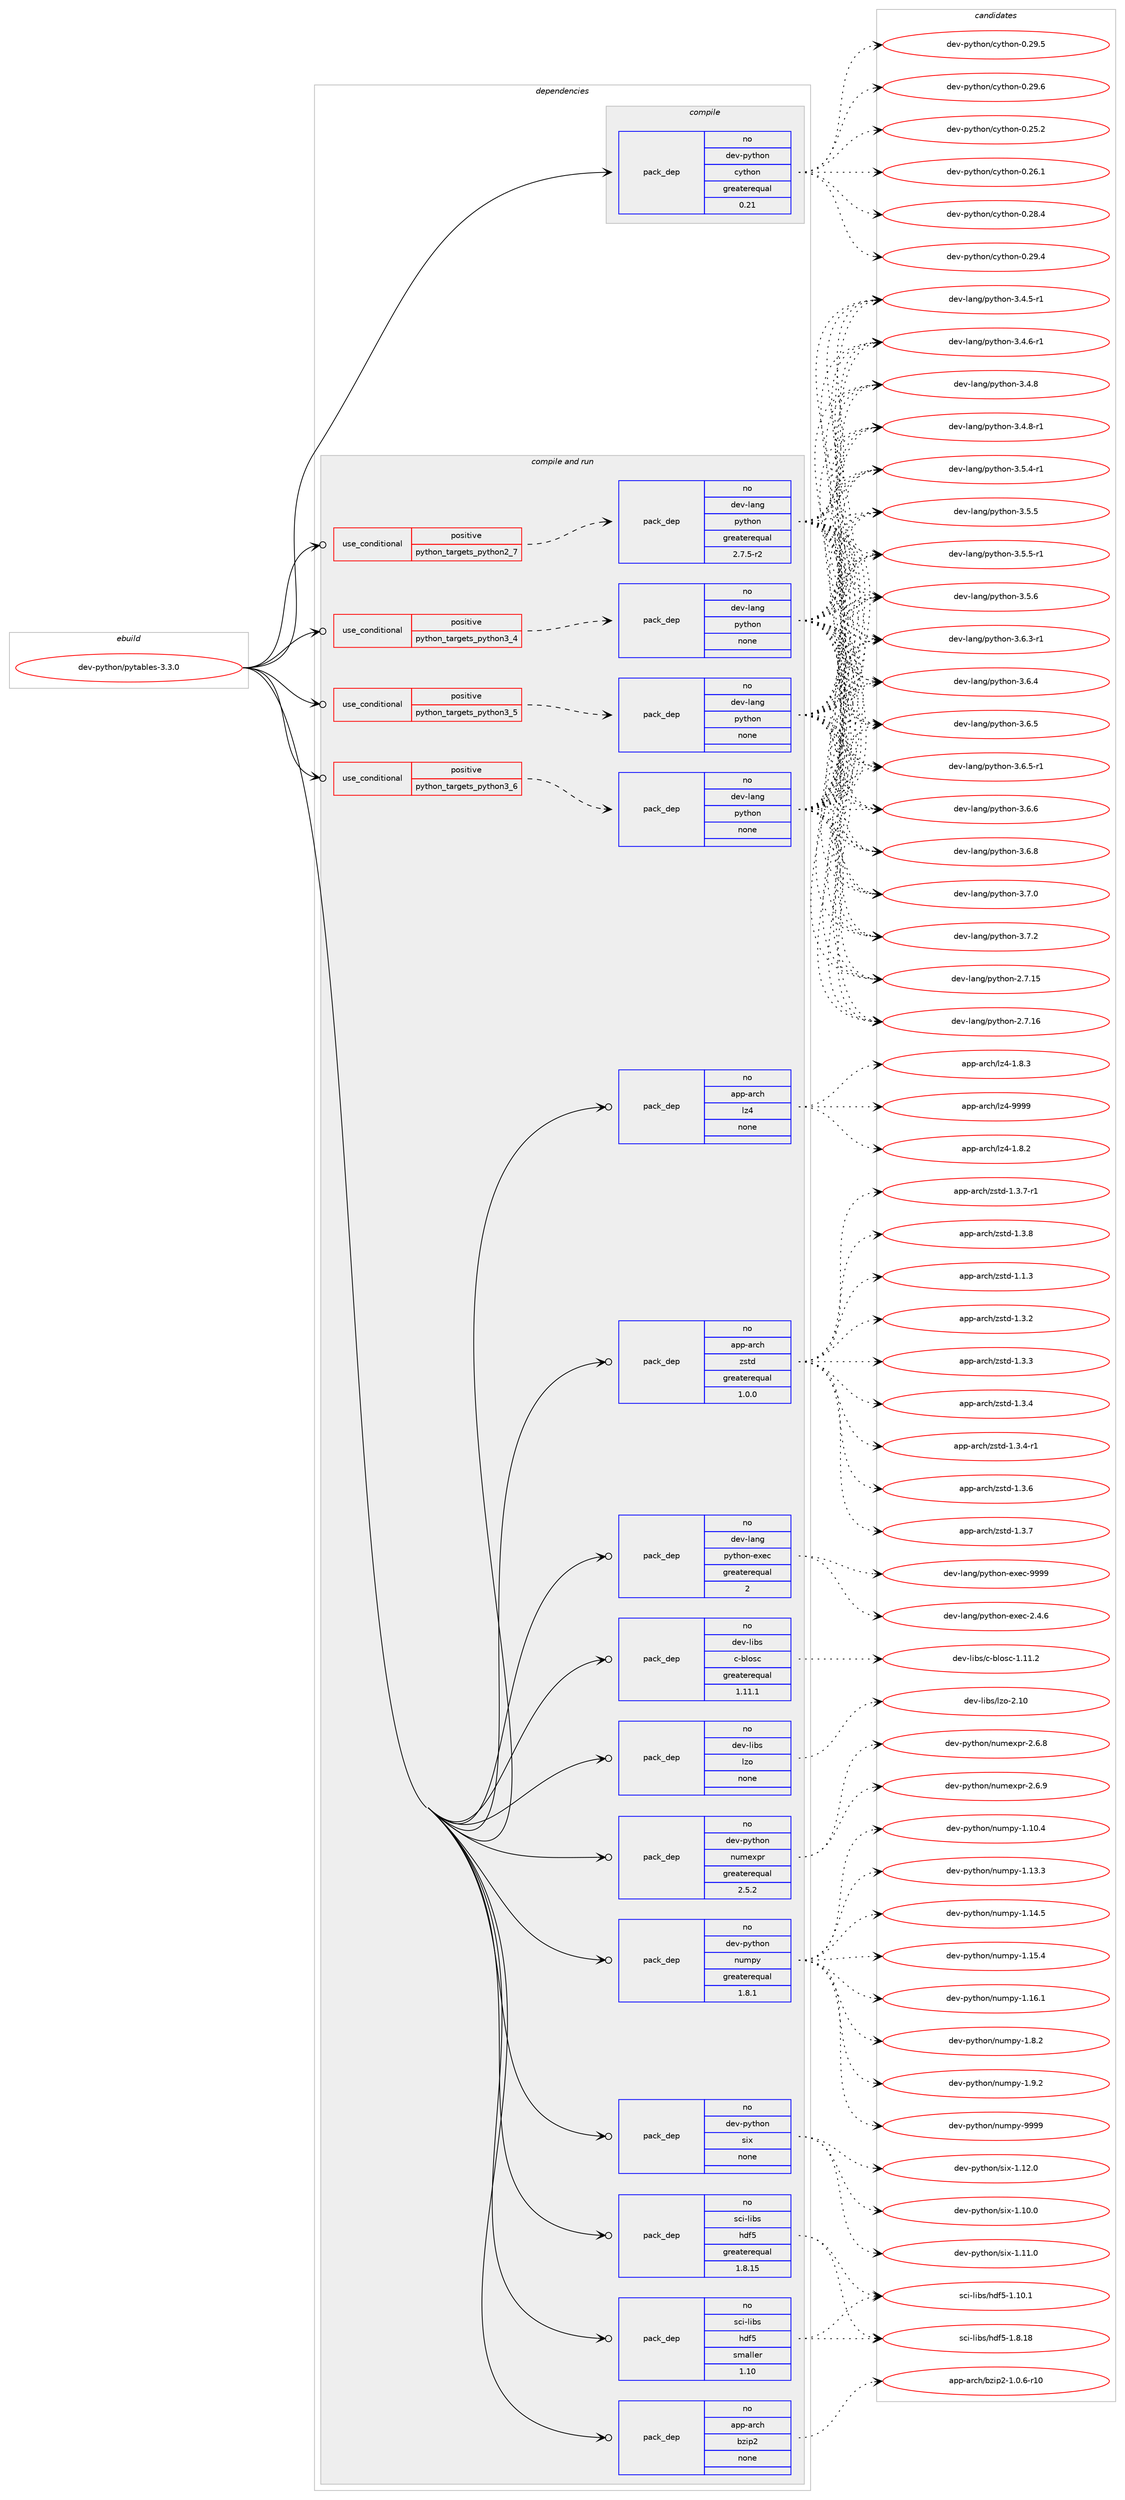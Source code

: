 digraph prolog {

# *************
# Graph options
# *************

newrank=true;
concentrate=true;
compound=true;
graph [rankdir=LR,fontname=Helvetica,fontsize=10,ranksep=1.5];#, ranksep=2.5, nodesep=0.2];
edge  [arrowhead=vee];
node  [fontname=Helvetica,fontsize=10];

# **********
# The ebuild
# **********

subgraph cluster_leftcol {
color=gray;
rank=same;
label=<<i>ebuild</i>>;
id [label="dev-python/pytables-3.3.0", color=red, width=4, href="../dev-python/pytables-3.3.0.svg"];
}

# ****************
# The dependencies
# ****************

subgraph cluster_midcol {
color=gray;
label=<<i>dependencies</i>>;
subgraph cluster_compile {
fillcolor="#eeeeee";
style=filled;
label=<<i>compile</i>>;
subgraph pack1027360 {
dependency1432603 [label=<<TABLE BORDER="0" CELLBORDER="1" CELLSPACING="0" CELLPADDING="4" WIDTH="220"><TR><TD ROWSPAN="6" CELLPADDING="30">pack_dep</TD></TR><TR><TD WIDTH="110">no</TD></TR><TR><TD>dev-python</TD></TR><TR><TD>cython</TD></TR><TR><TD>greaterequal</TD></TR><TR><TD>0.21</TD></TR></TABLE>>, shape=none, color=blue];
}
id:e -> dependency1432603:w [weight=20,style="solid",arrowhead="vee"];
}
subgraph cluster_compileandrun {
fillcolor="#eeeeee";
style=filled;
label=<<i>compile and run</i>>;
subgraph cond381899 {
dependency1432604 [label=<<TABLE BORDER="0" CELLBORDER="1" CELLSPACING="0" CELLPADDING="4"><TR><TD ROWSPAN="3" CELLPADDING="10">use_conditional</TD></TR><TR><TD>positive</TD></TR><TR><TD>python_targets_python2_7</TD></TR></TABLE>>, shape=none, color=red];
subgraph pack1027361 {
dependency1432605 [label=<<TABLE BORDER="0" CELLBORDER="1" CELLSPACING="0" CELLPADDING="4" WIDTH="220"><TR><TD ROWSPAN="6" CELLPADDING="30">pack_dep</TD></TR><TR><TD WIDTH="110">no</TD></TR><TR><TD>dev-lang</TD></TR><TR><TD>python</TD></TR><TR><TD>greaterequal</TD></TR><TR><TD>2.7.5-r2</TD></TR></TABLE>>, shape=none, color=blue];
}
dependency1432604:e -> dependency1432605:w [weight=20,style="dashed",arrowhead="vee"];
}
id:e -> dependency1432604:w [weight=20,style="solid",arrowhead="odotvee"];
subgraph cond381900 {
dependency1432606 [label=<<TABLE BORDER="0" CELLBORDER="1" CELLSPACING="0" CELLPADDING="4"><TR><TD ROWSPAN="3" CELLPADDING="10">use_conditional</TD></TR><TR><TD>positive</TD></TR><TR><TD>python_targets_python3_4</TD></TR></TABLE>>, shape=none, color=red];
subgraph pack1027362 {
dependency1432607 [label=<<TABLE BORDER="0" CELLBORDER="1" CELLSPACING="0" CELLPADDING="4" WIDTH="220"><TR><TD ROWSPAN="6" CELLPADDING="30">pack_dep</TD></TR><TR><TD WIDTH="110">no</TD></TR><TR><TD>dev-lang</TD></TR><TR><TD>python</TD></TR><TR><TD>none</TD></TR><TR><TD></TD></TR></TABLE>>, shape=none, color=blue];
}
dependency1432606:e -> dependency1432607:w [weight=20,style="dashed",arrowhead="vee"];
}
id:e -> dependency1432606:w [weight=20,style="solid",arrowhead="odotvee"];
subgraph cond381901 {
dependency1432608 [label=<<TABLE BORDER="0" CELLBORDER="1" CELLSPACING="0" CELLPADDING="4"><TR><TD ROWSPAN="3" CELLPADDING="10">use_conditional</TD></TR><TR><TD>positive</TD></TR><TR><TD>python_targets_python3_5</TD></TR></TABLE>>, shape=none, color=red];
subgraph pack1027363 {
dependency1432609 [label=<<TABLE BORDER="0" CELLBORDER="1" CELLSPACING="0" CELLPADDING="4" WIDTH="220"><TR><TD ROWSPAN="6" CELLPADDING="30">pack_dep</TD></TR><TR><TD WIDTH="110">no</TD></TR><TR><TD>dev-lang</TD></TR><TR><TD>python</TD></TR><TR><TD>none</TD></TR><TR><TD></TD></TR></TABLE>>, shape=none, color=blue];
}
dependency1432608:e -> dependency1432609:w [weight=20,style="dashed",arrowhead="vee"];
}
id:e -> dependency1432608:w [weight=20,style="solid",arrowhead="odotvee"];
subgraph cond381902 {
dependency1432610 [label=<<TABLE BORDER="0" CELLBORDER="1" CELLSPACING="0" CELLPADDING="4"><TR><TD ROWSPAN="3" CELLPADDING="10">use_conditional</TD></TR><TR><TD>positive</TD></TR><TR><TD>python_targets_python3_6</TD></TR></TABLE>>, shape=none, color=red];
subgraph pack1027364 {
dependency1432611 [label=<<TABLE BORDER="0" CELLBORDER="1" CELLSPACING="0" CELLPADDING="4" WIDTH="220"><TR><TD ROWSPAN="6" CELLPADDING="30">pack_dep</TD></TR><TR><TD WIDTH="110">no</TD></TR><TR><TD>dev-lang</TD></TR><TR><TD>python</TD></TR><TR><TD>none</TD></TR><TR><TD></TD></TR></TABLE>>, shape=none, color=blue];
}
dependency1432610:e -> dependency1432611:w [weight=20,style="dashed",arrowhead="vee"];
}
id:e -> dependency1432610:w [weight=20,style="solid",arrowhead="odotvee"];
subgraph pack1027365 {
dependency1432612 [label=<<TABLE BORDER="0" CELLBORDER="1" CELLSPACING="0" CELLPADDING="4" WIDTH="220"><TR><TD ROWSPAN="6" CELLPADDING="30">pack_dep</TD></TR><TR><TD WIDTH="110">no</TD></TR><TR><TD>app-arch</TD></TR><TR><TD>bzip2</TD></TR><TR><TD>none</TD></TR><TR><TD></TD></TR></TABLE>>, shape=none, color=blue];
}
id:e -> dependency1432612:w [weight=20,style="solid",arrowhead="odotvee"];
subgraph pack1027366 {
dependency1432613 [label=<<TABLE BORDER="0" CELLBORDER="1" CELLSPACING="0" CELLPADDING="4" WIDTH="220"><TR><TD ROWSPAN="6" CELLPADDING="30">pack_dep</TD></TR><TR><TD WIDTH="110">no</TD></TR><TR><TD>app-arch</TD></TR><TR><TD>lz4</TD></TR><TR><TD>none</TD></TR><TR><TD></TD></TR></TABLE>>, shape=none, color=blue];
}
id:e -> dependency1432613:w [weight=20,style="solid",arrowhead="odotvee"];
subgraph pack1027367 {
dependency1432614 [label=<<TABLE BORDER="0" CELLBORDER="1" CELLSPACING="0" CELLPADDING="4" WIDTH="220"><TR><TD ROWSPAN="6" CELLPADDING="30">pack_dep</TD></TR><TR><TD WIDTH="110">no</TD></TR><TR><TD>app-arch</TD></TR><TR><TD>zstd</TD></TR><TR><TD>greaterequal</TD></TR><TR><TD>1.0.0</TD></TR></TABLE>>, shape=none, color=blue];
}
id:e -> dependency1432614:w [weight=20,style="solid",arrowhead="odotvee"];
subgraph pack1027368 {
dependency1432615 [label=<<TABLE BORDER="0" CELLBORDER="1" CELLSPACING="0" CELLPADDING="4" WIDTH="220"><TR><TD ROWSPAN="6" CELLPADDING="30">pack_dep</TD></TR><TR><TD WIDTH="110">no</TD></TR><TR><TD>dev-lang</TD></TR><TR><TD>python-exec</TD></TR><TR><TD>greaterequal</TD></TR><TR><TD>2</TD></TR></TABLE>>, shape=none, color=blue];
}
id:e -> dependency1432615:w [weight=20,style="solid",arrowhead="odotvee"];
subgraph pack1027369 {
dependency1432616 [label=<<TABLE BORDER="0" CELLBORDER="1" CELLSPACING="0" CELLPADDING="4" WIDTH="220"><TR><TD ROWSPAN="6" CELLPADDING="30">pack_dep</TD></TR><TR><TD WIDTH="110">no</TD></TR><TR><TD>dev-libs</TD></TR><TR><TD>c-blosc</TD></TR><TR><TD>greaterequal</TD></TR><TR><TD>1.11.1</TD></TR></TABLE>>, shape=none, color=blue];
}
id:e -> dependency1432616:w [weight=20,style="solid",arrowhead="odotvee"];
subgraph pack1027370 {
dependency1432617 [label=<<TABLE BORDER="0" CELLBORDER="1" CELLSPACING="0" CELLPADDING="4" WIDTH="220"><TR><TD ROWSPAN="6" CELLPADDING="30">pack_dep</TD></TR><TR><TD WIDTH="110">no</TD></TR><TR><TD>dev-libs</TD></TR><TR><TD>lzo</TD></TR><TR><TD>none</TD></TR><TR><TD></TD></TR></TABLE>>, shape=none, color=blue];
}
id:e -> dependency1432617:w [weight=20,style="solid",arrowhead="odotvee"];
subgraph pack1027371 {
dependency1432618 [label=<<TABLE BORDER="0" CELLBORDER="1" CELLSPACING="0" CELLPADDING="4" WIDTH="220"><TR><TD ROWSPAN="6" CELLPADDING="30">pack_dep</TD></TR><TR><TD WIDTH="110">no</TD></TR><TR><TD>dev-python</TD></TR><TR><TD>numexpr</TD></TR><TR><TD>greaterequal</TD></TR><TR><TD>2.5.2</TD></TR></TABLE>>, shape=none, color=blue];
}
id:e -> dependency1432618:w [weight=20,style="solid",arrowhead="odotvee"];
subgraph pack1027372 {
dependency1432619 [label=<<TABLE BORDER="0" CELLBORDER="1" CELLSPACING="0" CELLPADDING="4" WIDTH="220"><TR><TD ROWSPAN="6" CELLPADDING="30">pack_dep</TD></TR><TR><TD WIDTH="110">no</TD></TR><TR><TD>dev-python</TD></TR><TR><TD>numpy</TD></TR><TR><TD>greaterequal</TD></TR><TR><TD>1.8.1</TD></TR></TABLE>>, shape=none, color=blue];
}
id:e -> dependency1432619:w [weight=20,style="solid",arrowhead="odotvee"];
subgraph pack1027373 {
dependency1432620 [label=<<TABLE BORDER="0" CELLBORDER="1" CELLSPACING="0" CELLPADDING="4" WIDTH="220"><TR><TD ROWSPAN="6" CELLPADDING="30">pack_dep</TD></TR><TR><TD WIDTH="110">no</TD></TR><TR><TD>dev-python</TD></TR><TR><TD>six</TD></TR><TR><TD>none</TD></TR><TR><TD></TD></TR></TABLE>>, shape=none, color=blue];
}
id:e -> dependency1432620:w [weight=20,style="solid",arrowhead="odotvee"];
subgraph pack1027374 {
dependency1432621 [label=<<TABLE BORDER="0" CELLBORDER="1" CELLSPACING="0" CELLPADDING="4" WIDTH="220"><TR><TD ROWSPAN="6" CELLPADDING="30">pack_dep</TD></TR><TR><TD WIDTH="110">no</TD></TR><TR><TD>sci-libs</TD></TR><TR><TD>hdf5</TD></TR><TR><TD>greaterequal</TD></TR><TR><TD>1.8.15</TD></TR></TABLE>>, shape=none, color=blue];
}
id:e -> dependency1432621:w [weight=20,style="solid",arrowhead="odotvee"];
subgraph pack1027375 {
dependency1432622 [label=<<TABLE BORDER="0" CELLBORDER="1" CELLSPACING="0" CELLPADDING="4" WIDTH="220"><TR><TD ROWSPAN="6" CELLPADDING="30">pack_dep</TD></TR><TR><TD WIDTH="110">no</TD></TR><TR><TD>sci-libs</TD></TR><TR><TD>hdf5</TD></TR><TR><TD>smaller</TD></TR><TR><TD>1.10</TD></TR></TABLE>>, shape=none, color=blue];
}
id:e -> dependency1432622:w [weight=20,style="solid",arrowhead="odotvee"];
}
subgraph cluster_run {
fillcolor="#eeeeee";
style=filled;
label=<<i>run</i>>;
}
}

# **************
# The candidates
# **************

subgraph cluster_choices {
rank=same;
color=gray;
label=<<i>candidates</i>>;

subgraph choice1027360 {
color=black;
nodesep=1;
choice10010111845112121116104111110479912111610411111045484650534650 [label="dev-python/cython-0.25.2", color=red, width=4,href="../dev-python/cython-0.25.2.svg"];
choice10010111845112121116104111110479912111610411111045484650544649 [label="dev-python/cython-0.26.1", color=red, width=4,href="../dev-python/cython-0.26.1.svg"];
choice10010111845112121116104111110479912111610411111045484650564652 [label="dev-python/cython-0.28.4", color=red, width=4,href="../dev-python/cython-0.28.4.svg"];
choice10010111845112121116104111110479912111610411111045484650574652 [label="dev-python/cython-0.29.4", color=red, width=4,href="../dev-python/cython-0.29.4.svg"];
choice10010111845112121116104111110479912111610411111045484650574653 [label="dev-python/cython-0.29.5", color=red, width=4,href="../dev-python/cython-0.29.5.svg"];
choice10010111845112121116104111110479912111610411111045484650574654 [label="dev-python/cython-0.29.6", color=red, width=4,href="../dev-python/cython-0.29.6.svg"];
dependency1432603:e -> choice10010111845112121116104111110479912111610411111045484650534650:w [style=dotted,weight="100"];
dependency1432603:e -> choice10010111845112121116104111110479912111610411111045484650544649:w [style=dotted,weight="100"];
dependency1432603:e -> choice10010111845112121116104111110479912111610411111045484650564652:w [style=dotted,weight="100"];
dependency1432603:e -> choice10010111845112121116104111110479912111610411111045484650574652:w [style=dotted,weight="100"];
dependency1432603:e -> choice10010111845112121116104111110479912111610411111045484650574653:w [style=dotted,weight="100"];
dependency1432603:e -> choice10010111845112121116104111110479912111610411111045484650574654:w [style=dotted,weight="100"];
}
subgraph choice1027361 {
color=black;
nodesep=1;
choice10010111845108971101034711212111610411111045504655464953 [label="dev-lang/python-2.7.15", color=red, width=4,href="../dev-lang/python-2.7.15.svg"];
choice10010111845108971101034711212111610411111045504655464954 [label="dev-lang/python-2.7.16", color=red, width=4,href="../dev-lang/python-2.7.16.svg"];
choice1001011184510897110103471121211161041111104551465246534511449 [label="dev-lang/python-3.4.5-r1", color=red, width=4,href="../dev-lang/python-3.4.5-r1.svg"];
choice1001011184510897110103471121211161041111104551465246544511449 [label="dev-lang/python-3.4.6-r1", color=red, width=4,href="../dev-lang/python-3.4.6-r1.svg"];
choice100101118451089711010347112121116104111110455146524656 [label="dev-lang/python-3.4.8", color=red, width=4,href="../dev-lang/python-3.4.8.svg"];
choice1001011184510897110103471121211161041111104551465246564511449 [label="dev-lang/python-3.4.8-r1", color=red, width=4,href="../dev-lang/python-3.4.8-r1.svg"];
choice1001011184510897110103471121211161041111104551465346524511449 [label="dev-lang/python-3.5.4-r1", color=red, width=4,href="../dev-lang/python-3.5.4-r1.svg"];
choice100101118451089711010347112121116104111110455146534653 [label="dev-lang/python-3.5.5", color=red, width=4,href="../dev-lang/python-3.5.5.svg"];
choice1001011184510897110103471121211161041111104551465346534511449 [label="dev-lang/python-3.5.5-r1", color=red, width=4,href="../dev-lang/python-3.5.5-r1.svg"];
choice100101118451089711010347112121116104111110455146534654 [label="dev-lang/python-3.5.6", color=red, width=4,href="../dev-lang/python-3.5.6.svg"];
choice1001011184510897110103471121211161041111104551465446514511449 [label="dev-lang/python-3.6.3-r1", color=red, width=4,href="../dev-lang/python-3.6.3-r1.svg"];
choice100101118451089711010347112121116104111110455146544652 [label="dev-lang/python-3.6.4", color=red, width=4,href="../dev-lang/python-3.6.4.svg"];
choice100101118451089711010347112121116104111110455146544653 [label="dev-lang/python-3.6.5", color=red, width=4,href="../dev-lang/python-3.6.5.svg"];
choice1001011184510897110103471121211161041111104551465446534511449 [label="dev-lang/python-3.6.5-r1", color=red, width=4,href="../dev-lang/python-3.6.5-r1.svg"];
choice100101118451089711010347112121116104111110455146544654 [label="dev-lang/python-3.6.6", color=red, width=4,href="../dev-lang/python-3.6.6.svg"];
choice100101118451089711010347112121116104111110455146544656 [label="dev-lang/python-3.6.8", color=red, width=4,href="../dev-lang/python-3.6.8.svg"];
choice100101118451089711010347112121116104111110455146554648 [label="dev-lang/python-3.7.0", color=red, width=4,href="../dev-lang/python-3.7.0.svg"];
choice100101118451089711010347112121116104111110455146554650 [label="dev-lang/python-3.7.2", color=red, width=4,href="../dev-lang/python-3.7.2.svg"];
dependency1432605:e -> choice10010111845108971101034711212111610411111045504655464953:w [style=dotted,weight="100"];
dependency1432605:e -> choice10010111845108971101034711212111610411111045504655464954:w [style=dotted,weight="100"];
dependency1432605:e -> choice1001011184510897110103471121211161041111104551465246534511449:w [style=dotted,weight="100"];
dependency1432605:e -> choice1001011184510897110103471121211161041111104551465246544511449:w [style=dotted,weight="100"];
dependency1432605:e -> choice100101118451089711010347112121116104111110455146524656:w [style=dotted,weight="100"];
dependency1432605:e -> choice1001011184510897110103471121211161041111104551465246564511449:w [style=dotted,weight="100"];
dependency1432605:e -> choice1001011184510897110103471121211161041111104551465346524511449:w [style=dotted,weight="100"];
dependency1432605:e -> choice100101118451089711010347112121116104111110455146534653:w [style=dotted,weight="100"];
dependency1432605:e -> choice1001011184510897110103471121211161041111104551465346534511449:w [style=dotted,weight="100"];
dependency1432605:e -> choice100101118451089711010347112121116104111110455146534654:w [style=dotted,weight="100"];
dependency1432605:e -> choice1001011184510897110103471121211161041111104551465446514511449:w [style=dotted,weight="100"];
dependency1432605:e -> choice100101118451089711010347112121116104111110455146544652:w [style=dotted,weight="100"];
dependency1432605:e -> choice100101118451089711010347112121116104111110455146544653:w [style=dotted,weight="100"];
dependency1432605:e -> choice1001011184510897110103471121211161041111104551465446534511449:w [style=dotted,weight="100"];
dependency1432605:e -> choice100101118451089711010347112121116104111110455146544654:w [style=dotted,weight="100"];
dependency1432605:e -> choice100101118451089711010347112121116104111110455146544656:w [style=dotted,weight="100"];
dependency1432605:e -> choice100101118451089711010347112121116104111110455146554648:w [style=dotted,weight="100"];
dependency1432605:e -> choice100101118451089711010347112121116104111110455146554650:w [style=dotted,weight="100"];
}
subgraph choice1027362 {
color=black;
nodesep=1;
choice10010111845108971101034711212111610411111045504655464953 [label="dev-lang/python-2.7.15", color=red, width=4,href="../dev-lang/python-2.7.15.svg"];
choice10010111845108971101034711212111610411111045504655464954 [label="dev-lang/python-2.7.16", color=red, width=4,href="../dev-lang/python-2.7.16.svg"];
choice1001011184510897110103471121211161041111104551465246534511449 [label="dev-lang/python-3.4.5-r1", color=red, width=4,href="../dev-lang/python-3.4.5-r1.svg"];
choice1001011184510897110103471121211161041111104551465246544511449 [label="dev-lang/python-3.4.6-r1", color=red, width=4,href="../dev-lang/python-3.4.6-r1.svg"];
choice100101118451089711010347112121116104111110455146524656 [label="dev-lang/python-3.4.8", color=red, width=4,href="../dev-lang/python-3.4.8.svg"];
choice1001011184510897110103471121211161041111104551465246564511449 [label="dev-lang/python-3.4.8-r1", color=red, width=4,href="../dev-lang/python-3.4.8-r1.svg"];
choice1001011184510897110103471121211161041111104551465346524511449 [label="dev-lang/python-3.5.4-r1", color=red, width=4,href="../dev-lang/python-3.5.4-r1.svg"];
choice100101118451089711010347112121116104111110455146534653 [label="dev-lang/python-3.5.5", color=red, width=4,href="../dev-lang/python-3.5.5.svg"];
choice1001011184510897110103471121211161041111104551465346534511449 [label="dev-lang/python-3.5.5-r1", color=red, width=4,href="../dev-lang/python-3.5.5-r1.svg"];
choice100101118451089711010347112121116104111110455146534654 [label="dev-lang/python-3.5.6", color=red, width=4,href="../dev-lang/python-3.5.6.svg"];
choice1001011184510897110103471121211161041111104551465446514511449 [label="dev-lang/python-3.6.3-r1", color=red, width=4,href="../dev-lang/python-3.6.3-r1.svg"];
choice100101118451089711010347112121116104111110455146544652 [label="dev-lang/python-3.6.4", color=red, width=4,href="../dev-lang/python-3.6.4.svg"];
choice100101118451089711010347112121116104111110455146544653 [label="dev-lang/python-3.6.5", color=red, width=4,href="../dev-lang/python-3.6.5.svg"];
choice1001011184510897110103471121211161041111104551465446534511449 [label="dev-lang/python-3.6.5-r1", color=red, width=4,href="../dev-lang/python-3.6.5-r1.svg"];
choice100101118451089711010347112121116104111110455146544654 [label="dev-lang/python-3.6.6", color=red, width=4,href="../dev-lang/python-3.6.6.svg"];
choice100101118451089711010347112121116104111110455146544656 [label="dev-lang/python-3.6.8", color=red, width=4,href="../dev-lang/python-3.6.8.svg"];
choice100101118451089711010347112121116104111110455146554648 [label="dev-lang/python-3.7.0", color=red, width=4,href="../dev-lang/python-3.7.0.svg"];
choice100101118451089711010347112121116104111110455146554650 [label="dev-lang/python-3.7.2", color=red, width=4,href="../dev-lang/python-3.7.2.svg"];
dependency1432607:e -> choice10010111845108971101034711212111610411111045504655464953:w [style=dotted,weight="100"];
dependency1432607:e -> choice10010111845108971101034711212111610411111045504655464954:w [style=dotted,weight="100"];
dependency1432607:e -> choice1001011184510897110103471121211161041111104551465246534511449:w [style=dotted,weight="100"];
dependency1432607:e -> choice1001011184510897110103471121211161041111104551465246544511449:w [style=dotted,weight="100"];
dependency1432607:e -> choice100101118451089711010347112121116104111110455146524656:w [style=dotted,weight="100"];
dependency1432607:e -> choice1001011184510897110103471121211161041111104551465246564511449:w [style=dotted,weight="100"];
dependency1432607:e -> choice1001011184510897110103471121211161041111104551465346524511449:w [style=dotted,weight="100"];
dependency1432607:e -> choice100101118451089711010347112121116104111110455146534653:w [style=dotted,weight="100"];
dependency1432607:e -> choice1001011184510897110103471121211161041111104551465346534511449:w [style=dotted,weight="100"];
dependency1432607:e -> choice100101118451089711010347112121116104111110455146534654:w [style=dotted,weight="100"];
dependency1432607:e -> choice1001011184510897110103471121211161041111104551465446514511449:w [style=dotted,weight="100"];
dependency1432607:e -> choice100101118451089711010347112121116104111110455146544652:w [style=dotted,weight="100"];
dependency1432607:e -> choice100101118451089711010347112121116104111110455146544653:w [style=dotted,weight="100"];
dependency1432607:e -> choice1001011184510897110103471121211161041111104551465446534511449:w [style=dotted,weight="100"];
dependency1432607:e -> choice100101118451089711010347112121116104111110455146544654:w [style=dotted,weight="100"];
dependency1432607:e -> choice100101118451089711010347112121116104111110455146544656:w [style=dotted,weight="100"];
dependency1432607:e -> choice100101118451089711010347112121116104111110455146554648:w [style=dotted,weight="100"];
dependency1432607:e -> choice100101118451089711010347112121116104111110455146554650:w [style=dotted,weight="100"];
}
subgraph choice1027363 {
color=black;
nodesep=1;
choice10010111845108971101034711212111610411111045504655464953 [label="dev-lang/python-2.7.15", color=red, width=4,href="../dev-lang/python-2.7.15.svg"];
choice10010111845108971101034711212111610411111045504655464954 [label="dev-lang/python-2.7.16", color=red, width=4,href="../dev-lang/python-2.7.16.svg"];
choice1001011184510897110103471121211161041111104551465246534511449 [label="dev-lang/python-3.4.5-r1", color=red, width=4,href="../dev-lang/python-3.4.5-r1.svg"];
choice1001011184510897110103471121211161041111104551465246544511449 [label="dev-lang/python-3.4.6-r1", color=red, width=4,href="../dev-lang/python-3.4.6-r1.svg"];
choice100101118451089711010347112121116104111110455146524656 [label="dev-lang/python-3.4.8", color=red, width=4,href="../dev-lang/python-3.4.8.svg"];
choice1001011184510897110103471121211161041111104551465246564511449 [label="dev-lang/python-3.4.8-r1", color=red, width=4,href="../dev-lang/python-3.4.8-r1.svg"];
choice1001011184510897110103471121211161041111104551465346524511449 [label="dev-lang/python-3.5.4-r1", color=red, width=4,href="../dev-lang/python-3.5.4-r1.svg"];
choice100101118451089711010347112121116104111110455146534653 [label="dev-lang/python-3.5.5", color=red, width=4,href="../dev-lang/python-3.5.5.svg"];
choice1001011184510897110103471121211161041111104551465346534511449 [label="dev-lang/python-3.5.5-r1", color=red, width=4,href="../dev-lang/python-3.5.5-r1.svg"];
choice100101118451089711010347112121116104111110455146534654 [label="dev-lang/python-3.5.6", color=red, width=4,href="../dev-lang/python-3.5.6.svg"];
choice1001011184510897110103471121211161041111104551465446514511449 [label="dev-lang/python-3.6.3-r1", color=red, width=4,href="../dev-lang/python-3.6.3-r1.svg"];
choice100101118451089711010347112121116104111110455146544652 [label="dev-lang/python-3.6.4", color=red, width=4,href="../dev-lang/python-3.6.4.svg"];
choice100101118451089711010347112121116104111110455146544653 [label="dev-lang/python-3.6.5", color=red, width=4,href="../dev-lang/python-3.6.5.svg"];
choice1001011184510897110103471121211161041111104551465446534511449 [label="dev-lang/python-3.6.5-r1", color=red, width=4,href="../dev-lang/python-3.6.5-r1.svg"];
choice100101118451089711010347112121116104111110455146544654 [label="dev-lang/python-3.6.6", color=red, width=4,href="../dev-lang/python-3.6.6.svg"];
choice100101118451089711010347112121116104111110455146544656 [label="dev-lang/python-3.6.8", color=red, width=4,href="../dev-lang/python-3.6.8.svg"];
choice100101118451089711010347112121116104111110455146554648 [label="dev-lang/python-3.7.0", color=red, width=4,href="../dev-lang/python-3.7.0.svg"];
choice100101118451089711010347112121116104111110455146554650 [label="dev-lang/python-3.7.2", color=red, width=4,href="../dev-lang/python-3.7.2.svg"];
dependency1432609:e -> choice10010111845108971101034711212111610411111045504655464953:w [style=dotted,weight="100"];
dependency1432609:e -> choice10010111845108971101034711212111610411111045504655464954:w [style=dotted,weight="100"];
dependency1432609:e -> choice1001011184510897110103471121211161041111104551465246534511449:w [style=dotted,weight="100"];
dependency1432609:e -> choice1001011184510897110103471121211161041111104551465246544511449:w [style=dotted,weight="100"];
dependency1432609:e -> choice100101118451089711010347112121116104111110455146524656:w [style=dotted,weight="100"];
dependency1432609:e -> choice1001011184510897110103471121211161041111104551465246564511449:w [style=dotted,weight="100"];
dependency1432609:e -> choice1001011184510897110103471121211161041111104551465346524511449:w [style=dotted,weight="100"];
dependency1432609:e -> choice100101118451089711010347112121116104111110455146534653:w [style=dotted,weight="100"];
dependency1432609:e -> choice1001011184510897110103471121211161041111104551465346534511449:w [style=dotted,weight="100"];
dependency1432609:e -> choice100101118451089711010347112121116104111110455146534654:w [style=dotted,weight="100"];
dependency1432609:e -> choice1001011184510897110103471121211161041111104551465446514511449:w [style=dotted,weight="100"];
dependency1432609:e -> choice100101118451089711010347112121116104111110455146544652:w [style=dotted,weight="100"];
dependency1432609:e -> choice100101118451089711010347112121116104111110455146544653:w [style=dotted,weight="100"];
dependency1432609:e -> choice1001011184510897110103471121211161041111104551465446534511449:w [style=dotted,weight="100"];
dependency1432609:e -> choice100101118451089711010347112121116104111110455146544654:w [style=dotted,weight="100"];
dependency1432609:e -> choice100101118451089711010347112121116104111110455146544656:w [style=dotted,weight="100"];
dependency1432609:e -> choice100101118451089711010347112121116104111110455146554648:w [style=dotted,weight="100"];
dependency1432609:e -> choice100101118451089711010347112121116104111110455146554650:w [style=dotted,weight="100"];
}
subgraph choice1027364 {
color=black;
nodesep=1;
choice10010111845108971101034711212111610411111045504655464953 [label="dev-lang/python-2.7.15", color=red, width=4,href="../dev-lang/python-2.7.15.svg"];
choice10010111845108971101034711212111610411111045504655464954 [label="dev-lang/python-2.7.16", color=red, width=4,href="../dev-lang/python-2.7.16.svg"];
choice1001011184510897110103471121211161041111104551465246534511449 [label="dev-lang/python-3.4.5-r1", color=red, width=4,href="../dev-lang/python-3.4.5-r1.svg"];
choice1001011184510897110103471121211161041111104551465246544511449 [label="dev-lang/python-3.4.6-r1", color=red, width=4,href="../dev-lang/python-3.4.6-r1.svg"];
choice100101118451089711010347112121116104111110455146524656 [label="dev-lang/python-3.4.8", color=red, width=4,href="../dev-lang/python-3.4.8.svg"];
choice1001011184510897110103471121211161041111104551465246564511449 [label="dev-lang/python-3.4.8-r1", color=red, width=4,href="../dev-lang/python-3.4.8-r1.svg"];
choice1001011184510897110103471121211161041111104551465346524511449 [label="dev-lang/python-3.5.4-r1", color=red, width=4,href="../dev-lang/python-3.5.4-r1.svg"];
choice100101118451089711010347112121116104111110455146534653 [label="dev-lang/python-3.5.5", color=red, width=4,href="../dev-lang/python-3.5.5.svg"];
choice1001011184510897110103471121211161041111104551465346534511449 [label="dev-lang/python-3.5.5-r1", color=red, width=4,href="../dev-lang/python-3.5.5-r1.svg"];
choice100101118451089711010347112121116104111110455146534654 [label="dev-lang/python-3.5.6", color=red, width=4,href="../dev-lang/python-3.5.6.svg"];
choice1001011184510897110103471121211161041111104551465446514511449 [label="dev-lang/python-3.6.3-r1", color=red, width=4,href="../dev-lang/python-3.6.3-r1.svg"];
choice100101118451089711010347112121116104111110455146544652 [label="dev-lang/python-3.6.4", color=red, width=4,href="../dev-lang/python-3.6.4.svg"];
choice100101118451089711010347112121116104111110455146544653 [label="dev-lang/python-3.6.5", color=red, width=4,href="../dev-lang/python-3.6.5.svg"];
choice1001011184510897110103471121211161041111104551465446534511449 [label="dev-lang/python-3.6.5-r1", color=red, width=4,href="../dev-lang/python-3.6.5-r1.svg"];
choice100101118451089711010347112121116104111110455146544654 [label="dev-lang/python-3.6.6", color=red, width=4,href="../dev-lang/python-3.6.6.svg"];
choice100101118451089711010347112121116104111110455146544656 [label="dev-lang/python-3.6.8", color=red, width=4,href="../dev-lang/python-3.6.8.svg"];
choice100101118451089711010347112121116104111110455146554648 [label="dev-lang/python-3.7.0", color=red, width=4,href="../dev-lang/python-3.7.0.svg"];
choice100101118451089711010347112121116104111110455146554650 [label="dev-lang/python-3.7.2", color=red, width=4,href="../dev-lang/python-3.7.2.svg"];
dependency1432611:e -> choice10010111845108971101034711212111610411111045504655464953:w [style=dotted,weight="100"];
dependency1432611:e -> choice10010111845108971101034711212111610411111045504655464954:w [style=dotted,weight="100"];
dependency1432611:e -> choice1001011184510897110103471121211161041111104551465246534511449:w [style=dotted,weight="100"];
dependency1432611:e -> choice1001011184510897110103471121211161041111104551465246544511449:w [style=dotted,weight="100"];
dependency1432611:e -> choice100101118451089711010347112121116104111110455146524656:w [style=dotted,weight="100"];
dependency1432611:e -> choice1001011184510897110103471121211161041111104551465246564511449:w [style=dotted,weight="100"];
dependency1432611:e -> choice1001011184510897110103471121211161041111104551465346524511449:w [style=dotted,weight="100"];
dependency1432611:e -> choice100101118451089711010347112121116104111110455146534653:w [style=dotted,weight="100"];
dependency1432611:e -> choice1001011184510897110103471121211161041111104551465346534511449:w [style=dotted,weight="100"];
dependency1432611:e -> choice100101118451089711010347112121116104111110455146534654:w [style=dotted,weight="100"];
dependency1432611:e -> choice1001011184510897110103471121211161041111104551465446514511449:w [style=dotted,weight="100"];
dependency1432611:e -> choice100101118451089711010347112121116104111110455146544652:w [style=dotted,weight="100"];
dependency1432611:e -> choice100101118451089711010347112121116104111110455146544653:w [style=dotted,weight="100"];
dependency1432611:e -> choice1001011184510897110103471121211161041111104551465446534511449:w [style=dotted,weight="100"];
dependency1432611:e -> choice100101118451089711010347112121116104111110455146544654:w [style=dotted,weight="100"];
dependency1432611:e -> choice100101118451089711010347112121116104111110455146544656:w [style=dotted,weight="100"];
dependency1432611:e -> choice100101118451089711010347112121116104111110455146554648:w [style=dotted,weight="100"];
dependency1432611:e -> choice100101118451089711010347112121116104111110455146554650:w [style=dotted,weight="100"];
}
subgraph choice1027365 {
color=black;
nodesep=1;
choice97112112459711499104479812210511250454946484654451144948 [label="app-arch/bzip2-1.0.6-r10", color=red, width=4,href="../app-arch/bzip2-1.0.6-r10.svg"];
dependency1432612:e -> choice97112112459711499104479812210511250454946484654451144948:w [style=dotted,weight="100"];
}
subgraph choice1027366 {
color=black;
nodesep=1;
choice971121124597114991044710812252454946564650 [label="app-arch/lz4-1.8.2", color=red, width=4,href="../app-arch/lz4-1.8.2.svg"];
choice971121124597114991044710812252454946564651 [label="app-arch/lz4-1.8.3", color=red, width=4,href="../app-arch/lz4-1.8.3.svg"];
choice9711211245971149910447108122524557575757 [label="app-arch/lz4-9999", color=red, width=4,href="../app-arch/lz4-9999.svg"];
dependency1432613:e -> choice971121124597114991044710812252454946564650:w [style=dotted,weight="100"];
dependency1432613:e -> choice971121124597114991044710812252454946564651:w [style=dotted,weight="100"];
dependency1432613:e -> choice9711211245971149910447108122524557575757:w [style=dotted,weight="100"];
}
subgraph choice1027367 {
color=black;
nodesep=1;
choice9711211245971149910447122115116100454946494651 [label="app-arch/zstd-1.1.3", color=red, width=4,href="../app-arch/zstd-1.1.3.svg"];
choice9711211245971149910447122115116100454946514650 [label="app-arch/zstd-1.3.2", color=red, width=4,href="../app-arch/zstd-1.3.2.svg"];
choice9711211245971149910447122115116100454946514651 [label="app-arch/zstd-1.3.3", color=red, width=4,href="../app-arch/zstd-1.3.3.svg"];
choice9711211245971149910447122115116100454946514652 [label="app-arch/zstd-1.3.4", color=red, width=4,href="../app-arch/zstd-1.3.4.svg"];
choice97112112459711499104471221151161004549465146524511449 [label="app-arch/zstd-1.3.4-r1", color=red, width=4,href="../app-arch/zstd-1.3.4-r1.svg"];
choice9711211245971149910447122115116100454946514654 [label="app-arch/zstd-1.3.6", color=red, width=4,href="../app-arch/zstd-1.3.6.svg"];
choice9711211245971149910447122115116100454946514655 [label="app-arch/zstd-1.3.7", color=red, width=4,href="../app-arch/zstd-1.3.7.svg"];
choice97112112459711499104471221151161004549465146554511449 [label="app-arch/zstd-1.3.7-r1", color=red, width=4,href="../app-arch/zstd-1.3.7-r1.svg"];
choice9711211245971149910447122115116100454946514656 [label="app-arch/zstd-1.3.8", color=red, width=4,href="../app-arch/zstd-1.3.8.svg"];
dependency1432614:e -> choice9711211245971149910447122115116100454946494651:w [style=dotted,weight="100"];
dependency1432614:e -> choice9711211245971149910447122115116100454946514650:w [style=dotted,weight="100"];
dependency1432614:e -> choice9711211245971149910447122115116100454946514651:w [style=dotted,weight="100"];
dependency1432614:e -> choice9711211245971149910447122115116100454946514652:w [style=dotted,weight="100"];
dependency1432614:e -> choice97112112459711499104471221151161004549465146524511449:w [style=dotted,weight="100"];
dependency1432614:e -> choice9711211245971149910447122115116100454946514654:w [style=dotted,weight="100"];
dependency1432614:e -> choice9711211245971149910447122115116100454946514655:w [style=dotted,weight="100"];
dependency1432614:e -> choice97112112459711499104471221151161004549465146554511449:w [style=dotted,weight="100"];
dependency1432614:e -> choice9711211245971149910447122115116100454946514656:w [style=dotted,weight="100"];
}
subgraph choice1027368 {
color=black;
nodesep=1;
choice1001011184510897110103471121211161041111104510112010199455046524654 [label="dev-lang/python-exec-2.4.6", color=red, width=4,href="../dev-lang/python-exec-2.4.6.svg"];
choice10010111845108971101034711212111610411111045101120101994557575757 [label="dev-lang/python-exec-9999", color=red, width=4,href="../dev-lang/python-exec-9999.svg"];
dependency1432615:e -> choice1001011184510897110103471121211161041111104510112010199455046524654:w [style=dotted,weight="100"];
dependency1432615:e -> choice10010111845108971101034711212111610411111045101120101994557575757:w [style=dotted,weight="100"];
}
subgraph choice1027369 {
color=black;
nodesep=1;
choice1001011184510810598115479945981081111159945494649494650 [label="dev-libs/c-blosc-1.11.2", color=red, width=4,href="../dev-libs/c-blosc-1.11.2.svg"];
dependency1432616:e -> choice1001011184510810598115479945981081111159945494649494650:w [style=dotted,weight="100"];
}
subgraph choice1027370 {
color=black;
nodesep=1;
choice1001011184510810598115471081221114550464948 [label="dev-libs/lzo-2.10", color=red, width=4,href="../dev-libs/lzo-2.10.svg"];
dependency1432617:e -> choice1001011184510810598115471081221114550464948:w [style=dotted,weight="100"];
}
subgraph choice1027371 {
color=black;
nodesep=1;
choice1001011184511212111610411111047110117109101120112114455046544656 [label="dev-python/numexpr-2.6.8", color=red, width=4,href="../dev-python/numexpr-2.6.8.svg"];
choice1001011184511212111610411111047110117109101120112114455046544657 [label="dev-python/numexpr-2.6.9", color=red, width=4,href="../dev-python/numexpr-2.6.9.svg"];
dependency1432618:e -> choice1001011184511212111610411111047110117109101120112114455046544656:w [style=dotted,weight="100"];
dependency1432618:e -> choice1001011184511212111610411111047110117109101120112114455046544657:w [style=dotted,weight="100"];
}
subgraph choice1027372 {
color=black;
nodesep=1;
choice100101118451121211161041111104711011710911212145494649484652 [label="dev-python/numpy-1.10.4", color=red, width=4,href="../dev-python/numpy-1.10.4.svg"];
choice100101118451121211161041111104711011710911212145494649514651 [label="dev-python/numpy-1.13.3", color=red, width=4,href="../dev-python/numpy-1.13.3.svg"];
choice100101118451121211161041111104711011710911212145494649524653 [label="dev-python/numpy-1.14.5", color=red, width=4,href="../dev-python/numpy-1.14.5.svg"];
choice100101118451121211161041111104711011710911212145494649534652 [label="dev-python/numpy-1.15.4", color=red, width=4,href="../dev-python/numpy-1.15.4.svg"];
choice100101118451121211161041111104711011710911212145494649544649 [label="dev-python/numpy-1.16.1", color=red, width=4,href="../dev-python/numpy-1.16.1.svg"];
choice1001011184511212111610411111047110117109112121454946564650 [label="dev-python/numpy-1.8.2", color=red, width=4,href="../dev-python/numpy-1.8.2.svg"];
choice1001011184511212111610411111047110117109112121454946574650 [label="dev-python/numpy-1.9.2", color=red, width=4,href="../dev-python/numpy-1.9.2.svg"];
choice10010111845112121116104111110471101171091121214557575757 [label="dev-python/numpy-9999", color=red, width=4,href="../dev-python/numpy-9999.svg"];
dependency1432619:e -> choice100101118451121211161041111104711011710911212145494649484652:w [style=dotted,weight="100"];
dependency1432619:e -> choice100101118451121211161041111104711011710911212145494649514651:w [style=dotted,weight="100"];
dependency1432619:e -> choice100101118451121211161041111104711011710911212145494649524653:w [style=dotted,weight="100"];
dependency1432619:e -> choice100101118451121211161041111104711011710911212145494649534652:w [style=dotted,weight="100"];
dependency1432619:e -> choice100101118451121211161041111104711011710911212145494649544649:w [style=dotted,weight="100"];
dependency1432619:e -> choice1001011184511212111610411111047110117109112121454946564650:w [style=dotted,weight="100"];
dependency1432619:e -> choice1001011184511212111610411111047110117109112121454946574650:w [style=dotted,weight="100"];
dependency1432619:e -> choice10010111845112121116104111110471101171091121214557575757:w [style=dotted,weight="100"];
}
subgraph choice1027373 {
color=black;
nodesep=1;
choice100101118451121211161041111104711510512045494649484648 [label="dev-python/six-1.10.0", color=red, width=4,href="../dev-python/six-1.10.0.svg"];
choice100101118451121211161041111104711510512045494649494648 [label="dev-python/six-1.11.0", color=red, width=4,href="../dev-python/six-1.11.0.svg"];
choice100101118451121211161041111104711510512045494649504648 [label="dev-python/six-1.12.0", color=red, width=4,href="../dev-python/six-1.12.0.svg"];
dependency1432620:e -> choice100101118451121211161041111104711510512045494649484648:w [style=dotted,weight="100"];
dependency1432620:e -> choice100101118451121211161041111104711510512045494649494648:w [style=dotted,weight="100"];
dependency1432620:e -> choice100101118451121211161041111104711510512045494649504648:w [style=dotted,weight="100"];
}
subgraph choice1027374 {
color=black;
nodesep=1;
choice115991054510810598115471041001025345494649484649 [label="sci-libs/hdf5-1.10.1", color=red, width=4,href="../sci-libs/hdf5-1.10.1.svg"];
choice115991054510810598115471041001025345494656464956 [label="sci-libs/hdf5-1.8.18", color=red, width=4,href="../sci-libs/hdf5-1.8.18.svg"];
dependency1432621:e -> choice115991054510810598115471041001025345494649484649:w [style=dotted,weight="100"];
dependency1432621:e -> choice115991054510810598115471041001025345494656464956:w [style=dotted,weight="100"];
}
subgraph choice1027375 {
color=black;
nodesep=1;
choice115991054510810598115471041001025345494649484649 [label="sci-libs/hdf5-1.10.1", color=red, width=4,href="../sci-libs/hdf5-1.10.1.svg"];
choice115991054510810598115471041001025345494656464956 [label="sci-libs/hdf5-1.8.18", color=red, width=4,href="../sci-libs/hdf5-1.8.18.svg"];
dependency1432622:e -> choice115991054510810598115471041001025345494649484649:w [style=dotted,weight="100"];
dependency1432622:e -> choice115991054510810598115471041001025345494656464956:w [style=dotted,weight="100"];
}
}

}
